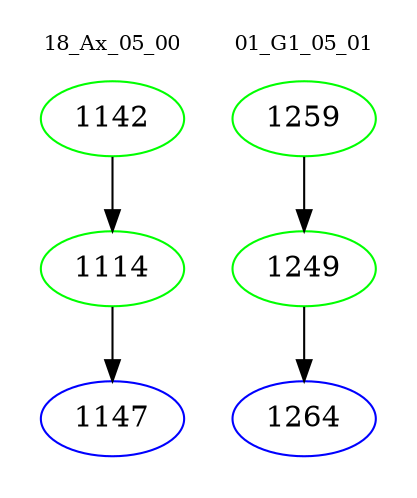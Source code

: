 digraph{
subgraph cluster_0 {
color = white
label = "18_Ax_05_00";
fontsize=10;
T0_1142 [label="1142", color="green"]
T0_1142 -> T0_1114 [color="black"]
T0_1114 [label="1114", color="green"]
T0_1114 -> T0_1147 [color="black"]
T0_1147 [label="1147", color="blue"]
}
subgraph cluster_1 {
color = white
label = "01_G1_05_01";
fontsize=10;
T1_1259 [label="1259", color="green"]
T1_1259 -> T1_1249 [color="black"]
T1_1249 [label="1249", color="green"]
T1_1249 -> T1_1264 [color="black"]
T1_1264 [label="1264", color="blue"]
}
}
